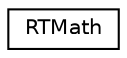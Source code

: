 digraph "Graphical Class Hierarchy"
{
  edge [fontname="Helvetica",fontsize="10",labelfontname="Helvetica",labelfontsize="10"];
  node [fontname="Helvetica",fontsize="10",shape=record];
  rankdir="LR";
  Node0 [label="RTMath",height=0.2,width=0.4,color="black", fillcolor="white", style="filled",URL="$class_r_t_math.html"];
}
